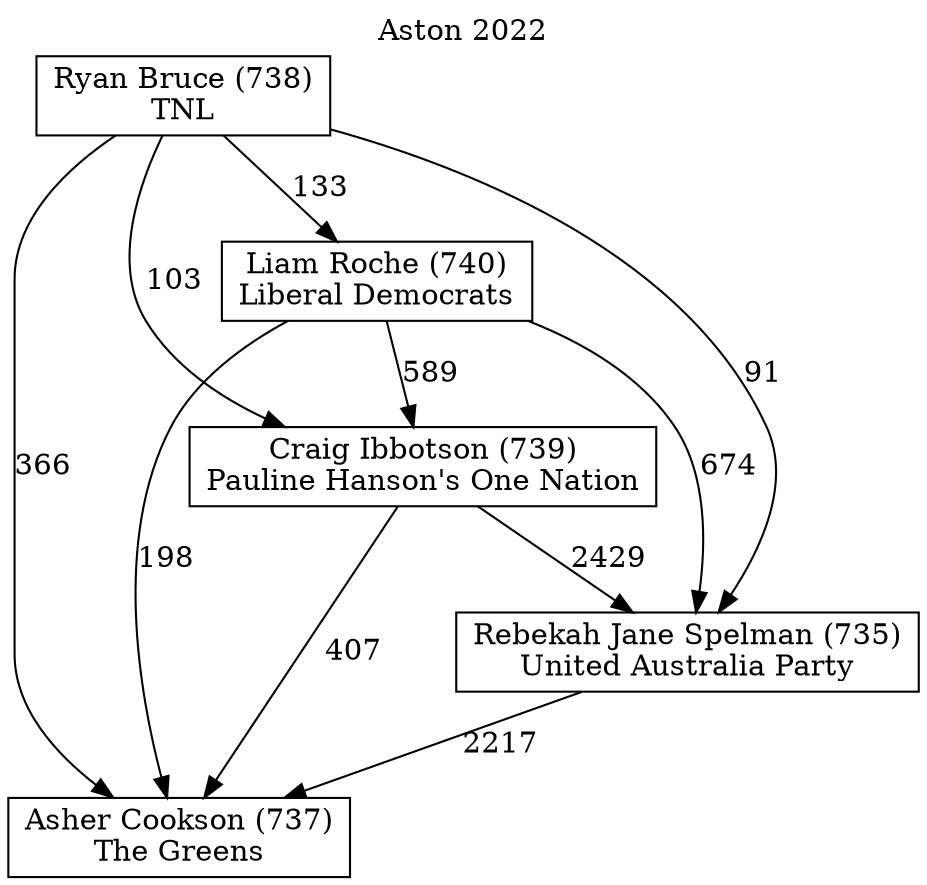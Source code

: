 // House preference flow
digraph "Asher Cookson (737)_Aston_2022" {
	graph [label="Aston 2022" labelloc=t mclimit=10]
	node [shape=box]
	"Asher Cookson (737)" [label="Asher Cookson (737)
The Greens"]
	"Ryan Bruce (738)" [label="Ryan Bruce (738)
TNL"]
	"Craig Ibbotson (739)" [label="Craig Ibbotson (739)
Pauline Hanson's One Nation"]
	"Rebekah Jane Spelman (735)" [label="Rebekah Jane Spelman (735)
United Australia Party"]
	"Liam Roche (740)" [label="Liam Roche (740)
Liberal Democrats"]
	"Craig Ibbotson (739)" -> "Rebekah Jane Spelman (735)" [label=2429]
	"Liam Roche (740)" -> "Rebekah Jane Spelman (735)" [label=674]
	"Ryan Bruce (738)" -> "Rebekah Jane Spelman (735)" [label=91]
	"Craig Ibbotson (739)" -> "Asher Cookson (737)" [label=407]
	"Liam Roche (740)" -> "Craig Ibbotson (739)" [label=589]
	"Ryan Bruce (738)" -> "Liam Roche (740)" [label=133]
	"Ryan Bruce (738)" -> "Asher Cookson (737)" [label=366]
	"Rebekah Jane Spelman (735)" -> "Asher Cookson (737)" [label=2217]
	"Liam Roche (740)" -> "Asher Cookson (737)" [label=198]
	"Ryan Bruce (738)" -> "Craig Ibbotson (739)" [label=103]
}
